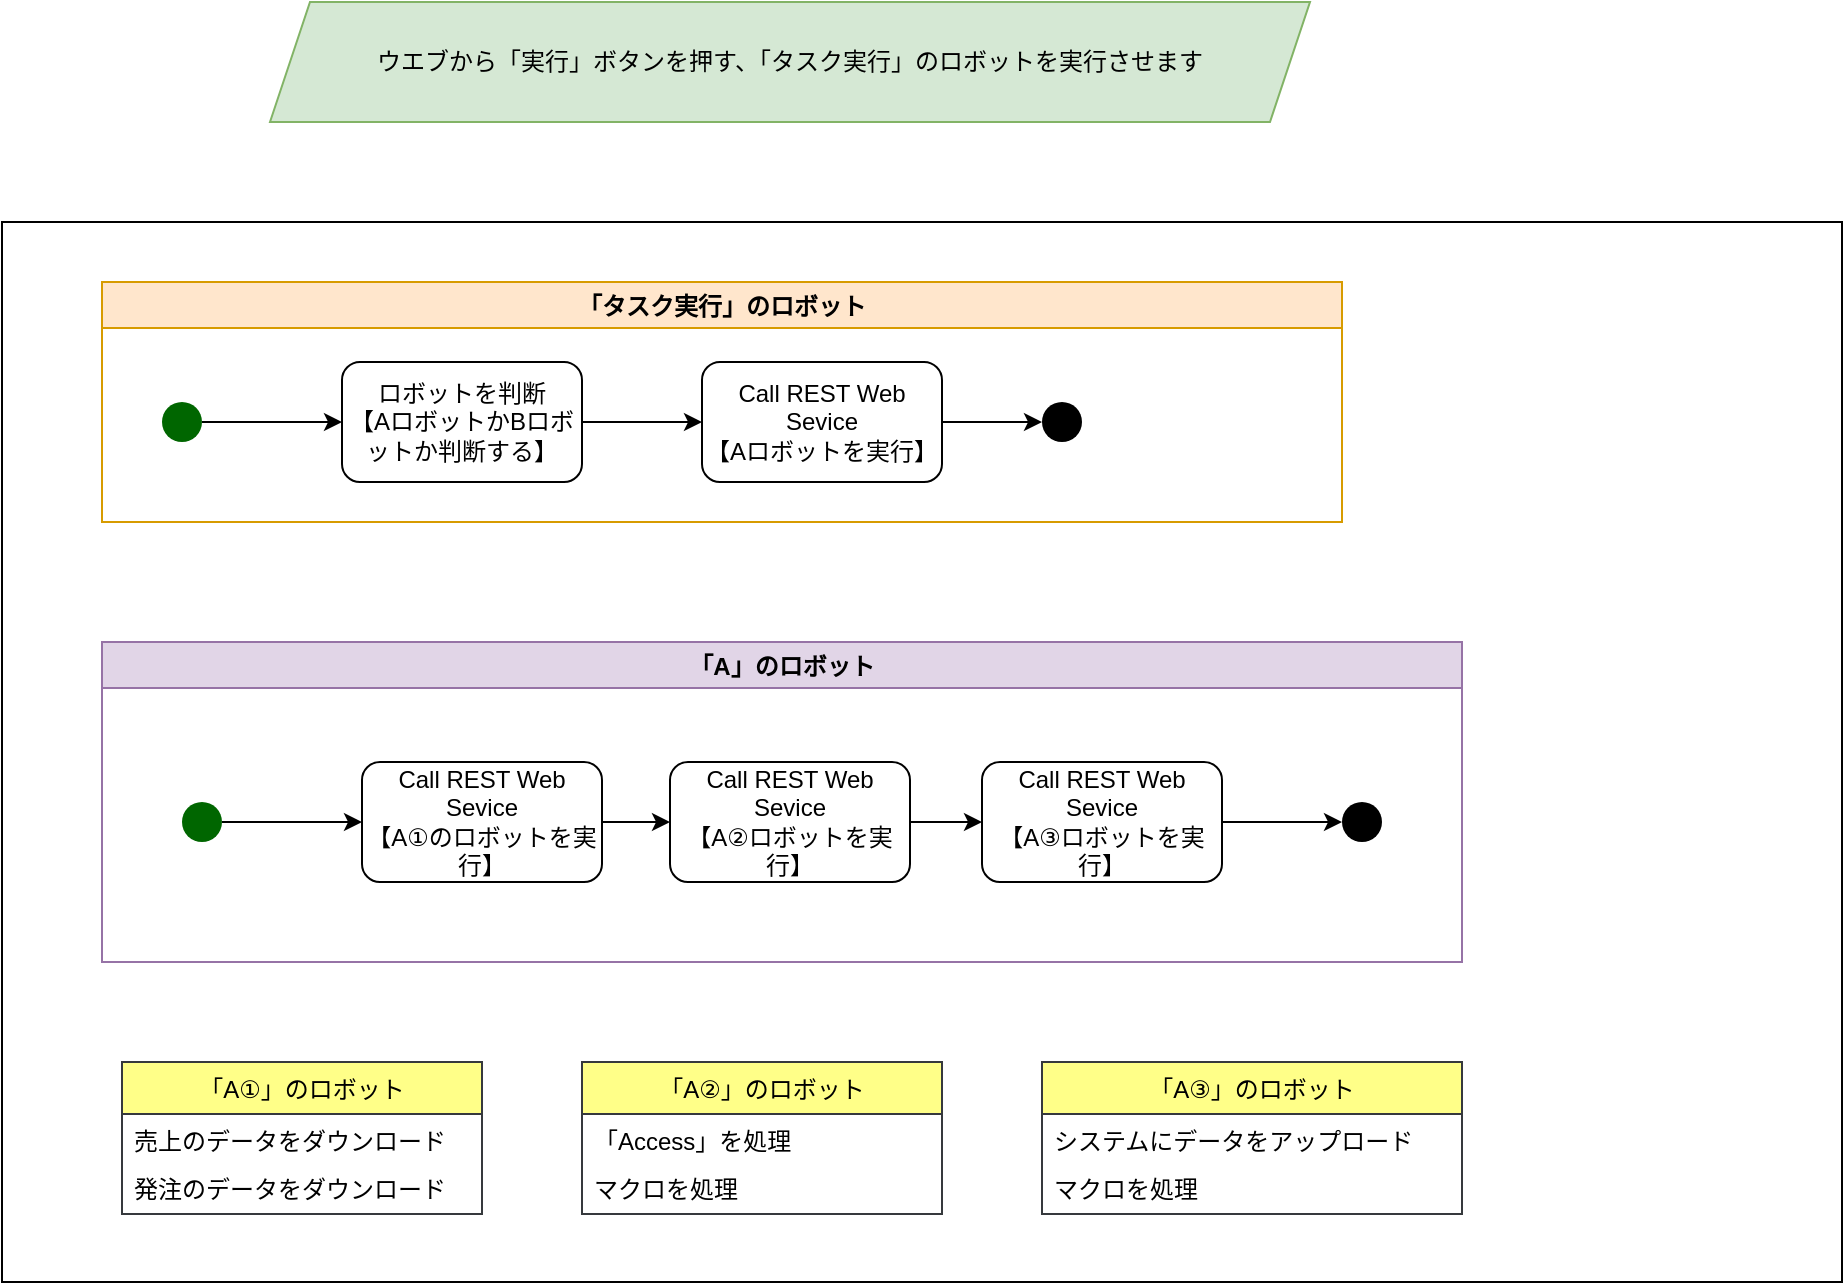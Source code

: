 <mxfile version="14.7.0" type="github">
  <diagram id="CgOYlsMq7ZeQibSs8TQy" name="Page-1">
    <mxGraphModel dx="1038" dy="1844" grid="1" gridSize="10" guides="1" tooltips="1" connect="1" arrows="1" fold="1" page="1" pageScale="1" pageWidth="827" pageHeight="1169" math="0" shadow="0">
      <root>
        <mxCell id="0" />
        <mxCell id="1" parent="0" />
        <mxCell id="qNoU5wSVQNF27pFwfI4g-1" value="" style="rounded=0;whiteSpace=wrap;html=1;" vertex="1" parent="1">
          <mxGeometry x="20" y="20" width="920" height="530" as="geometry" />
        </mxCell>
        <mxCell id="qNoU5wSVQNF27pFwfI4g-3" value="「タスク実行」のロボット" style="swimlane;fillColor=#ffe6cc;strokeColor=#d79b00;" vertex="1" parent="1">
          <mxGeometry x="70" y="50" width="620" height="120" as="geometry" />
        </mxCell>
        <mxCell id="qNoU5wSVQNF27pFwfI4g-7" value="" style="ellipse;whiteSpace=wrap;html=1;strokeColor=none;fillColor=#000000;" vertex="1" parent="qNoU5wSVQNF27pFwfI4g-3">
          <mxGeometry x="470" y="60" width="20" height="20" as="geometry" />
        </mxCell>
        <mxCell id="qNoU5wSVQNF27pFwfI4g-12" style="edgeStyle=orthogonalEdgeStyle;rounded=0;orthogonalLoop=1;jettySize=auto;html=1;" edge="1" parent="1" source="qNoU5wSVQNF27pFwfI4g-4" target="qNoU5wSVQNF27pFwfI4g-7">
          <mxGeometry relative="1" as="geometry" />
        </mxCell>
        <mxCell id="qNoU5wSVQNF27pFwfI4g-4" value="Call REST Web Sevice&lt;br&gt;【Aロボットを実行】" style="rounded=1;whiteSpace=wrap;html=1;" vertex="1" parent="1">
          <mxGeometry x="370" y="90" width="120" height="60" as="geometry" />
        </mxCell>
        <mxCell id="qNoU5wSVQNF27pFwfI4g-8" style="edgeStyle=orthogonalEdgeStyle;rounded=0;orthogonalLoop=1;jettySize=auto;html=1;" edge="1" parent="1" source="qNoU5wSVQNF27pFwfI4g-5" target="qNoU5wSVQNF27pFwfI4g-6">
          <mxGeometry relative="1" as="geometry" />
        </mxCell>
        <mxCell id="qNoU5wSVQNF27pFwfI4g-5" value="" style="ellipse;whiteSpace=wrap;html=1;strokeColor=none;fillColor=#006600;" vertex="1" parent="1">
          <mxGeometry x="100" y="110" width="20" height="20" as="geometry" />
        </mxCell>
        <mxCell id="qNoU5wSVQNF27pFwfI4g-9" style="edgeStyle=orthogonalEdgeStyle;rounded=0;orthogonalLoop=1;jettySize=auto;html=1;entryX=0;entryY=0.5;entryDx=0;entryDy=0;" edge="1" parent="1" source="qNoU5wSVQNF27pFwfI4g-6" target="qNoU5wSVQNF27pFwfI4g-4">
          <mxGeometry relative="1" as="geometry" />
        </mxCell>
        <mxCell id="qNoU5wSVQNF27pFwfI4g-6" value="ロボットを判断&lt;br&gt;【AロボットかBロボットか判断する】" style="rounded=1;whiteSpace=wrap;html=1;fillColor=#FFFFFF;" vertex="1" parent="1">
          <mxGeometry x="190" y="90" width="120" height="60" as="geometry" />
        </mxCell>
        <mxCell id="qNoU5wSVQNF27pFwfI4g-13" value="「A」のロボット" style="swimlane;fillColor=#e1d5e7;strokeColor=#9673a6;" vertex="1" parent="1">
          <mxGeometry x="70" y="230" width="680" height="160" as="geometry" />
        </mxCell>
        <mxCell id="qNoU5wSVQNF27pFwfI4g-15" value="" style="ellipse;whiteSpace=wrap;html=1;strokeColor=none;fillColor=#006600;" vertex="1" parent="qNoU5wSVQNF27pFwfI4g-13">
          <mxGeometry x="40" y="80" width="20" height="20" as="geometry" />
        </mxCell>
        <mxCell id="qNoU5wSVQNF27pFwfI4g-16" value="Call REST Web Sevice&lt;br&gt;【A②ロボットを実行】" style="rounded=1;whiteSpace=wrap;html=1;" vertex="1" parent="qNoU5wSVQNF27pFwfI4g-13">
          <mxGeometry x="284" y="60" width="120" height="60" as="geometry" />
        </mxCell>
        <mxCell id="qNoU5wSVQNF27pFwfI4g-18" value="" style="ellipse;whiteSpace=wrap;html=1;strokeColor=none;fillColor=#000000;" vertex="1" parent="qNoU5wSVQNF27pFwfI4g-13">
          <mxGeometry x="620" y="80" width="20" height="20" as="geometry" />
        </mxCell>
        <mxCell id="qNoU5wSVQNF27pFwfI4g-20" style="edgeStyle=orthogonalEdgeStyle;rounded=0;orthogonalLoop=1;jettySize=auto;html=1;entryX=0;entryY=0.5;entryDx=0;entryDy=0;" edge="1" parent="1" source="qNoU5wSVQNF27pFwfI4g-14" target="qNoU5wSVQNF27pFwfI4g-16">
          <mxGeometry relative="1" as="geometry" />
        </mxCell>
        <mxCell id="qNoU5wSVQNF27pFwfI4g-14" value="Call REST Web Sevice&lt;br&gt;【A①のロボットを実行】" style="rounded=1;whiteSpace=wrap;html=1;" vertex="1" parent="1">
          <mxGeometry x="200" y="290" width="120" height="60" as="geometry" />
        </mxCell>
        <mxCell id="qNoU5wSVQNF27pFwfI4g-28" style="edgeStyle=orthogonalEdgeStyle;rounded=0;orthogonalLoop=1;jettySize=auto;html=1;" edge="1" parent="1" source="qNoU5wSVQNF27pFwfI4g-17" target="qNoU5wSVQNF27pFwfI4g-18">
          <mxGeometry relative="1" as="geometry" />
        </mxCell>
        <mxCell id="qNoU5wSVQNF27pFwfI4g-17" value="Call REST Web Sevice&lt;br&gt;【A③ロボットを実行】" style="rounded=1;whiteSpace=wrap;html=1;" vertex="1" parent="1">
          <mxGeometry x="510" y="290" width="120" height="60" as="geometry" />
        </mxCell>
        <mxCell id="qNoU5wSVQNF27pFwfI4g-19" style="edgeStyle=orthogonalEdgeStyle;rounded=0;orthogonalLoop=1;jettySize=auto;html=1;entryX=0;entryY=0.5;entryDx=0;entryDy=0;" edge="1" parent="1" source="qNoU5wSVQNF27pFwfI4g-15" target="qNoU5wSVQNF27pFwfI4g-14">
          <mxGeometry relative="1" as="geometry" />
        </mxCell>
        <mxCell id="qNoU5wSVQNF27pFwfI4g-21" style="edgeStyle=orthogonalEdgeStyle;rounded=0;orthogonalLoop=1;jettySize=auto;html=1;entryX=0;entryY=0.5;entryDx=0;entryDy=0;" edge="1" parent="1" source="qNoU5wSVQNF27pFwfI4g-16" target="qNoU5wSVQNF27pFwfI4g-17">
          <mxGeometry relative="1" as="geometry" />
        </mxCell>
        <mxCell id="qNoU5wSVQNF27pFwfI4g-32" value="「A①」のロボット" style="swimlane;fontStyle=0;childLayout=stackLayout;horizontal=1;startSize=26;horizontalStack=0;resizeParent=1;resizeParentMax=0;resizeLast=0;collapsible=1;marginBottom=0;fillColor=#ffff88;strokeColor=#36393d;" vertex="1" parent="1">
          <mxGeometry x="80" y="440" width="180" height="76" as="geometry" />
        </mxCell>
        <mxCell id="qNoU5wSVQNF27pFwfI4g-33" value="売上のデータをダウンロード" style="text;strokeColor=none;fillColor=none;align=left;verticalAlign=top;spacingLeft=4;spacingRight=4;overflow=hidden;rotatable=0;points=[[0,0.5],[1,0.5]];portConstraint=eastwest;" vertex="1" parent="qNoU5wSVQNF27pFwfI4g-32">
          <mxGeometry y="26" width="180" height="24" as="geometry" />
        </mxCell>
        <mxCell id="qNoU5wSVQNF27pFwfI4g-34" value="発注のデータをダウンロード" style="text;strokeColor=none;fillColor=none;align=left;verticalAlign=top;spacingLeft=4;spacingRight=4;overflow=hidden;rotatable=0;points=[[0,0.5],[1,0.5]];portConstraint=eastwest;" vertex="1" parent="qNoU5wSVQNF27pFwfI4g-32">
          <mxGeometry y="50" width="180" height="26" as="geometry" />
        </mxCell>
        <mxCell id="qNoU5wSVQNF27pFwfI4g-36" value="「A②」のロボット" style="swimlane;fontStyle=0;childLayout=stackLayout;horizontal=1;startSize=26;horizontalStack=0;resizeParent=1;resizeParentMax=0;resizeLast=0;collapsible=1;marginBottom=0;fillColor=#ffff88;strokeColor=#36393d;" vertex="1" parent="1">
          <mxGeometry x="310" y="440" width="180" height="76" as="geometry" />
        </mxCell>
        <mxCell id="qNoU5wSVQNF27pFwfI4g-37" value="「Access」を処理" style="text;strokeColor=none;fillColor=none;align=left;verticalAlign=top;spacingLeft=4;spacingRight=4;overflow=hidden;rotatable=0;points=[[0,0.5],[1,0.5]];portConstraint=eastwest;" vertex="1" parent="qNoU5wSVQNF27pFwfI4g-36">
          <mxGeometry y="26" width="180" height="24" as="geometry" />
        </mxCell>
        <mxCell id="qNoU5wSVQNF27pFwfI4g-38" value="マクロを処理" style="text;strokeColor=none;fillColor=none;align=left;verticalAlign=top;spacingLeft=4;spacingRight=4;overflow=hidden;rotatable=0;points=[[0,0.5],[1,0.5]];portConstraint=eastwest;" vertex="1" parent="qNoU5wSVQNF27pFwfI4g-36">
          <mxGeometry y="50" width="180" height="26" as="geometry" />
        </mxCell>
        <mxCell id="qNoU5wSVQNF27pFwfI4g-39" value="「A③」のロボット" style="swimlane;fontStyle=0;childLayout=stackLayout;horizontal=1;startSize=26;horizontalStack=0;resizeParent=1;resizeParentMax=0;resizeLast=0;collapsible=1;marginBottom=0;fillColor=#ffff88;strokeColor=#36393d;" vertex="1" parent="1">
          <mxGeometry x="540" y="440" width="210" height="76" as="geometry" />
        </mxCell>
        <mxCell id="qNoU5wSVQNF27pFwfI4g-40" value="システムにデータをアップロード" style="text;strokeColor=none;fillColor=none;align=left;verticalAlign=top;spacingLeft=4;spacingRight=4;overflow=hidden;rotatable=0;points=[[0,0.5],[1,0.5]];portConstraint=eastwest;" vertex="1" parent="qNoU5wSVQNF27pFwfI4g-39">
          <mxGeometry y="26" width="210" height="24" as="geometry" />
        </mxCell>
        <mxCell id="qNoU5wSVQNF27pFwfI4g-41" value="マクロを処理" style="text;strokeColor=none;fillColor=none;align=left;verticalAlign=top;spacingLeft=4;spacingRight=4;overflow=hidden;rotatable=0;points=[[0,0.5],[1,0.5]];portConstraint=eastwest;" vertex="1" parent="qNoU5wSVQNF27pFwfI4g-39">
          <mxGeometry y="50" width="210" height="26" as="geometry" />
        </mxCell>
        <mxCell id="qNoU5wSVQNF27pFwfI4g-42" value="ウエブから「実行」ボタンを押す、「タスク実行」のロボットを実行させます" style="shape=parallelogram;perimeter=parallelogramPerimeter;whiteSpace=wrap;html=1;fixedSize=1;fillColor=#d5e8d4;strokeColor=#82b366;" vertex="1" parent="1">
          <mxGeometry x="154" y="-90" width="520" height="60" as="geometry" />
        </mxCell>
      </root>
    </mxGraphModel>
  </diagram>
</mxfile>
